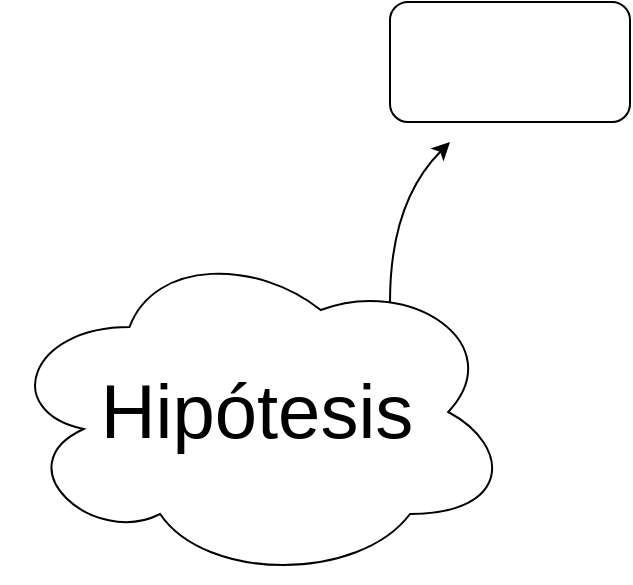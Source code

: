 <mxfile version="25.0.3">
  <diagram name="Página-1" id="xzDUvmpBB0Cl5mgpBFk_">
    <mxGraphModel dx="1315" dy="709" grid="1" gridSize="10" guides="1" tooltips="1" connect="1" arrows="1" fold="1" page="1" pageScale="1" pageWidth="827" pageHeight="1169" math="0" shadow="0">
      <root>
        <mxCell id="0" />
        <mxCell id="1" parent="0" />
        <mxCell id="oslSZttmJaAi7xL9bli9-1" value="&lt;font style=&quot;font-size: 38px;&quot;&gt;Hipótesis&lt;/font&gt;" style="ellipse;shape=cloud;whiteSpace=wrap;html=1;" vertex="1" parent="1">
          <mxGeometry x="286" y="240" width="255" height="170" as="geometry" />
        </mxCell>
        <mxCell id="oslSZttmJaAi7xL9bli9-4" value="" style="curved=1;endArrow=classic;html=1;rounded=0;" edge="1" parent="1">
          <mxGeometry width="50" height="50" relative="1" as="geometry">
            <mxPoint x="480" y="270" as="sourcePoint" />
            <mxPoint x="510" y="190" as="targetPoint" />
            <Array as="points">
              <mxPoint x="480" y="220" />
            </Array>
          </mxGeometry>
        </mxCell>
        <mxCell id="oslSZttmJaAi7xL9bli9-7" value="" style="rounded=1;whiteSpace=wrap;html=1;" vertex="1" parent="1">
          <mxGeometry x="480" y="120" width="120" height="60" as="geometry" />
        </mxCell>
      </root>
    </mxGraphModel>
  </diagram>
</mxfile>
